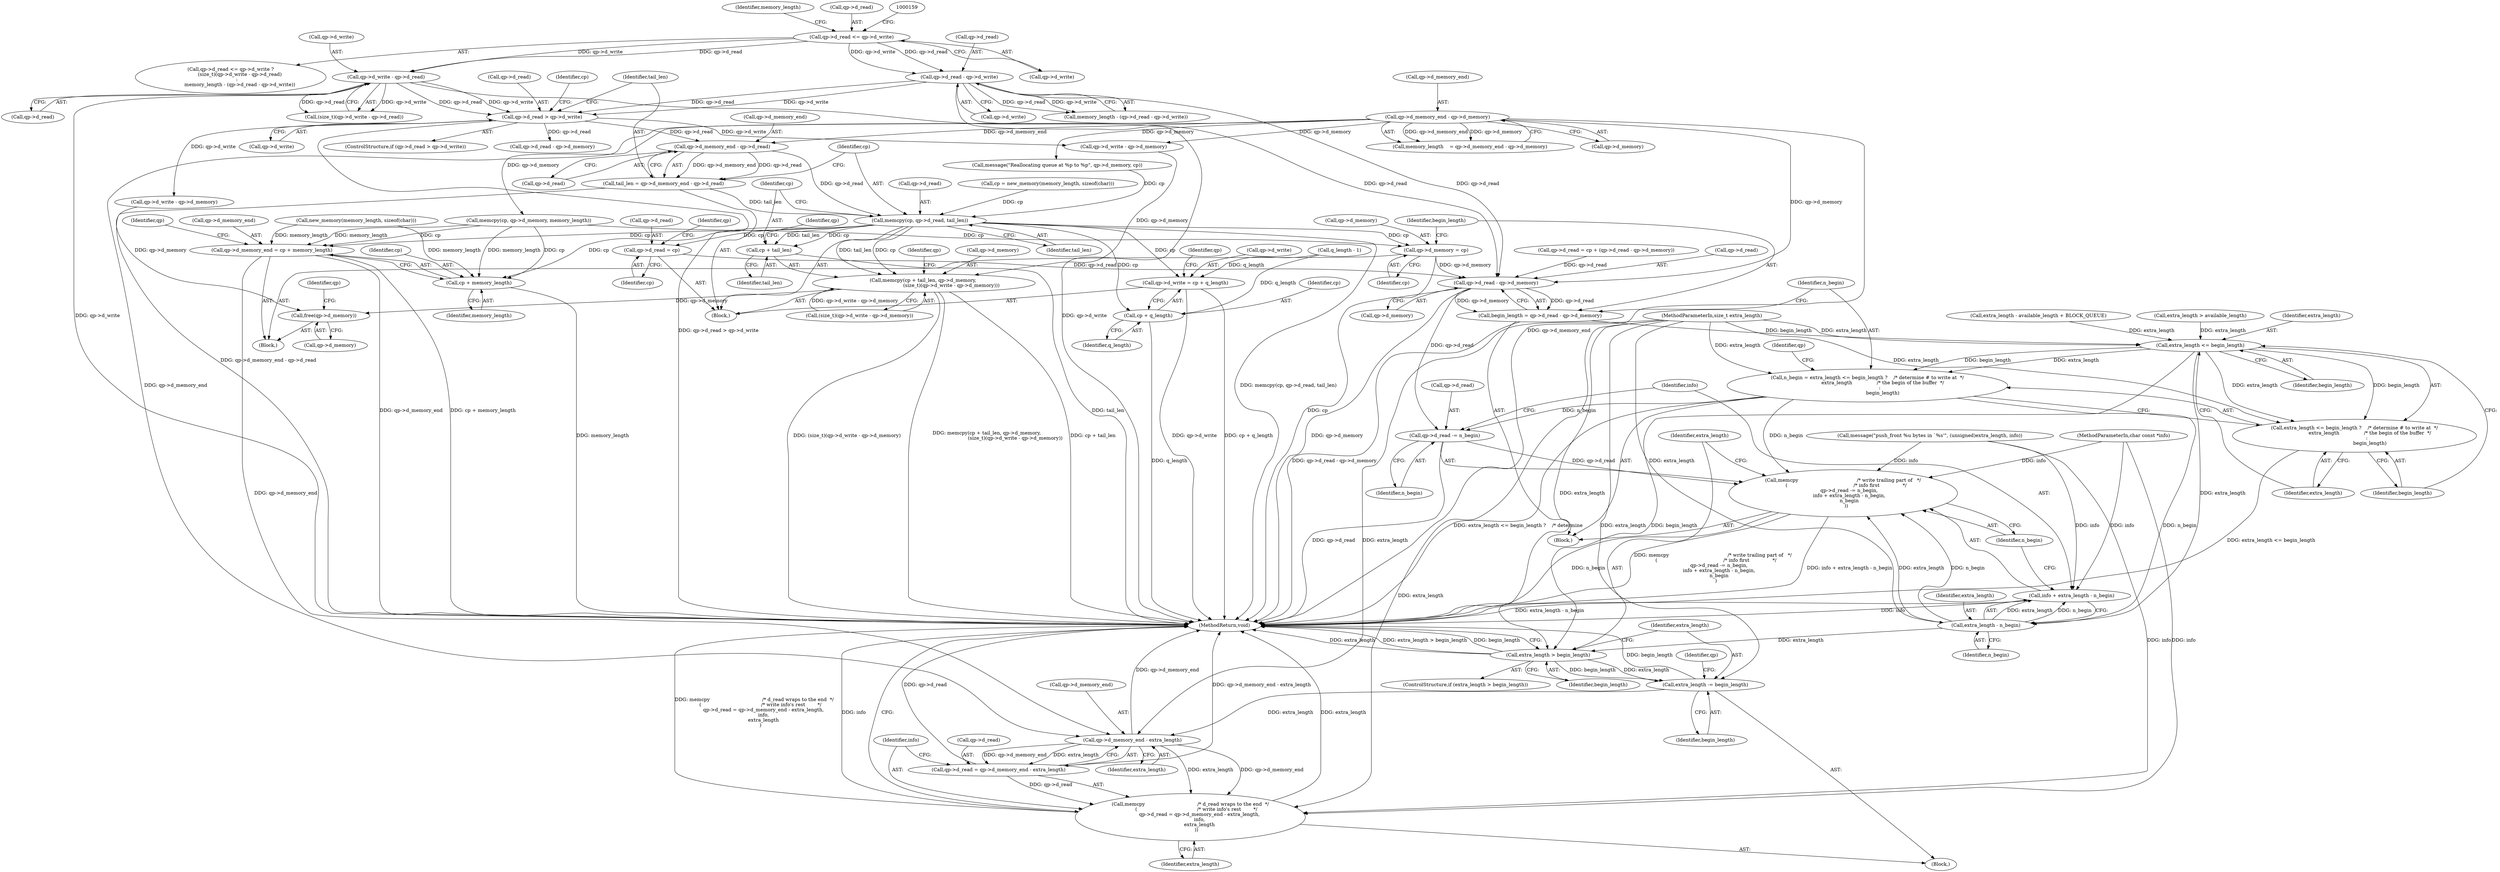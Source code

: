 digraph "0_yodl_fd85f8c94182558ff1480d06a236d6fb927979a3@API" {
"1000231" [label="(Call,qp->d_memory_end - qp->d_read)"];
"1000141" [label="(Call,qp->d_memory_end - qp->d_memory)"];
"1000220" [label="(Call,qp->d_read > qp->d_write)"];
"1000160" [label="(Call,qp->d_write - qp->d_read)"];
"1000151" [label="(Call,qp->d_read <= qp->d_write)"];
"1000169" [label="(Call,qp->d_read - qp->d_write)"];
"1000229" [label="(Call,tail_len = qp->d_memory_end - qp->d_read)"];
"1000238" [label="(Call,memcpy(cp, qp->d_read, tail_len))"];
"1000244" [label="(Call,memcpy(cp + tail_len, qp->d_memory, \n                                    (size_t)(qp->d_write - qp->d_memory)))"];
"1000306" [label="(Call,free(qp->d_memory))"];
"1000245" [label="(Call,cp + tail_len)"];
"1000260" [label="(Call,qp->d_write = cp + q_length)"];
"1000264" [label="(Call,cp + q_length)"];
"1000267" [label="(Call,qp->d_read = cp)"];
"1000324" [label="(Call,qp->d_read - qp->d_memory)"];
"1000322" [label="(Call,begin_length = qp->d_read - qp->d_memory)"];
"1000334" [label="(Call,extra_length <= begin_length)"];
"1000331" [label="(Call,n_begin = extra_length <= begin_length ?    /* determine # to write at  */\n                    extra_length                /* the begin of the buffer  */\n                :\n                    begin_length)"];
"1000339" [label="(Call,memcpy                                      /* write trailing part of   */\n    (                                           /* info first               */\n        qp->d_read -= n_begin,\n        info + extra_length - n_begin,\n        n_begin\n    ))"];
"1000340" [label="(Call,qp->d_read -= n_begin)"];
"1000347" [label="(Call,extra_length - n_begin)"];
"1000345" [label="(Call,info + extra_length - n_begin)"];
"1000352" [label="(Call,extra_length > begin_length)"];
"1000356" [label="(Call,extra_length -= begin_length)"];
"1000364" [label="(Call,qp->d_memory_end - extra_length)"];
"1000359" [label="(Call,memcpy                                  /* d_read wraps to the end  */\n        (                                       /* write info's rest        */\n            qp->d_read = qp->d_memory_end - extra_length,\n            info,\n            extra_length\n        ))"];
"1000360" [label="(Call,qp->d_read = qp->d_memory_end - extra_length)"];
"1000333" [label="(Call,extra_length <= begin_length ?    /* determine # to write at  */\n                    extra_length                /* the begin of the buffer  */\n                :\n                    begin_length)"];
"1000310" [label="(Call,qp->d_memory_end = cp + memory_length)"];
"1000314" [label="(Call,cp + memory_length)"];
"1000317" [label="(Call,qp->d_memory = cp)"];
"1000317" [label="(Call,qp->d_memory = cp)"];
"1000265" [label="(Identifier,cp)"];
"1000339" [label="(Call,memcpy                                      /* write trailing part of   */\n    (                                           /* info first               */\n        qp->d_read -= n_begin,\n        info + extra_length - n_begin,\n        n_begin\n    ))"];
"1000126" [label="(MethodParameterIn,size_t extra_length)"];
"1000369" [label="(Identifier,info)"];
"1000322" [label="(Call,begin_length = qp->d_read - qp->d_memory)"];
"1000347" [label="(Call,extra_length - n_begin)"];
"1000246" [label="(Identifier,cp)"];
"1000307" [label="(Call,qp->d_memory)"];
"1000269" [label="(Identifier,qp)"];
"1000346" [label="(Identifier,info)"];
"1000361" [label="(Call,qp->d_read)"];
"1000353" [label="(Identifier,extra_length)"];
"1000286" [label="(Call,qp->d_read - qp->d_memory)"];
"1000151" [label="(Call,qp->d_read <= qp->d_write)"];
"1000213" [label="(Call,message(\"Reallocating queue at %p to %p\", qp->d_memory, cp))"];
"1000168" [label="(Identifier,memory_length)"];
"1000239" [label="(Identifier,cp)"];
"1000247" [label="(Identifier,tail_len)"];
"1000371" [label="(MethodReturn,void)"];
"1000224" [label="(Call,qp->d_write)"];
"1000161" [label="(Call,qp->d_write)"];
"1000352" [label="(Call,extra_length > begin_length)"];
"1000186" [label="(Call,message(\"push_front %u bytes in `%s'\", (unsigned)extra_length, info))"];
"1000139" [label="(Call,memory_length    = qp->d_memory_end - qp->d_memory)"];
"1000306" [label="(Call,free(qp->d_memory))"];
"1000359" [label="(Call,memcpy                                  /* d_read wraps to the end  */\n        (                                       /* write info's rest        */\n            qp->d_read = qp->d_memory_end - extra_length,\n            info,\n            extra_length\n        ))"];
"1000267" [label="(Call,qp->d_read = cp)"];
"1000368" [label="(Identifier,extra_length)"];
"1000145" [label="(Call,qp->d_memory)"];
"1000220" [label="(Call,qp->d_read > qp->d_write)"];
"1000127" [label="(MethodParameterIn,char const *info)"];
"1000196" [label="(Block,)"];
"1000249" [label="(Identifier,qp)"];
"1000128" [label="(Block,)"];
"1000341" [label="(Call,qp->d_read)"];
"1000274" [label="(Call,memcpy(cp, qp->d_memory, memory_length))"];
"1000271" [label="(Identifier,cp)"];
"1000336" [label="(Identifier,begin_length)"];
"1000243" [label="(Identifier,tail_len)"];
"1000360" [label="(Call,qp->d_read = qp->d_memory_end - extra_length)"];
"1000158" [label="(Call,(size_t)(qp->d_write - qp->d_read))"];
"1000199" [label="(Call,extra_length - available_length + BLOCK_QUEUE)"];
"1000264" [label="(Call,cp + q_length)"];
"1000280" [label="(Call,qp->d_read = cp + (qp->d_read - qp->d_memory))"];
"1000240" [label="(Call,qp->d_read)"];
"1000312" [label="(Identifier,qp)"];
"1000235" [label="(Call,qp->d_read)"];
"1000231" [label="(Call,qp->d_memory_end - qp->d_read)"];
"1000230" [label="(Identifier,tail_len)"];
"1000206" [label="(Call,new_memory(memory_length, sizeof(char)))"];
"1000351" [label="(ControlStructure,if (extra_length > begin_length))"];
"1000229" [label="(Call,tail_len = qp->d_memory_end - qp->d_read)"];
"1000323" [label="(Identifier,begin_length)"];
"1000356" [label="(Call,extra_length -= begin_length)"];
"1000344" [label="(Identifier,n_begin)"];
"1000275" [label="(Identifier,cp)"];
"1000315" [label="(Identifier,cp)"];
"1000221" [label="(Call,qp->d_read)"];
"1000169" [label="(Call,qp->d_read - qp->d_write)"];
"1000338" [label="(Identifier,begin_length)"];
"1000193" [label="(Call,extra_length > available_length)"];
"1000332" [label="(Identifier,n_begin)"];
"1000319" [label="(Identifier,qp)"];
"1000219" [label="(ControlStructure,if (qp->d_read > qp->d_write))"];
"1000318" [label="(Call,qp->d_memory)"];
"1000141" [label="(Call,qp->d_memory_end - qp->d_memory)"];
"1000155" [label="(Call,qp->d_write)"];
"1000316" [label="(Identifier,memory_length)"];
"1000253" [label="(Call,qp->d_write - qp->d_memory)"];
"1000245" [label="(Call,cp + tail_len)"];
"1000357" [label="(Identifier,extra_length)"];
"1000308" [label="(Identifier,qp)"];
"1000328" [label="(Call,qp->d_memory)"];
"1000299" [label="(Call,qp->d_write - qp->d_memory)"];
"1000170" [label="(Call,qp->d_read)"];
"1000331" [label="(Call,n_begin = extra_length <= begin_length ?    /* determine # to write at  */\n                    extra_length                /* the begin of the buffer  */\n                :\n                    begin_length)"];
"1000350" [label="(Identifier,n_begin)"];
"1000232" [label="(Call,qp->d_memory_end)"];
"1000349" [label="(Identifier,n_begin)"];
"1000325" [label="(Call,qp->d_read)"];
"1000334" [label="(Call,extra_length <= begin_length)"];
"1000311" [label="(Call,qp->d_memory_end)"];
"1000227" [label="(Block,)"];
"1000355" [label="(Block,)"];
"1000324" [label="(Call,qp->d_read - qp->d_memory)"];
"1000333" [label="(Call,extra_length <= begin_length ?    /* determine # to write at  */\n                    extra_length                /* the begin of the buffer  */\n                :\n                    begin_length)"];
"1000262" [label="(Identifier,qp)"];
"1000364" [label="(Call,qp->d_memory_end - extra_length)"];
"1000150" [label="(Call,qp->d_read <= qp->d_write ?\n            (size_t)(qp->d_write - qp->d_read)\n        :\n            memory_length - (qp->d_read - qp->d_write))"];
"1000354" [label="(Identifier,begin_length)"];
"1000238" [label="(Call,memcpy(cp, qp->d_read, tail_len))"];
"1000142" [label="(Call,qp->d_memory_end)"];
"1000370" [label="(Identifier,extra_length)"];
"1000261" [label="(Call,qp->d_write)"];
"1000348" [label="(Identifier,extra_length)"];
"1000314" [label="(Call,cp + memory_length)"];
"1000340" [label="(Call,qp->d_read -= n_begin)"];
"1000310" [label="(Call,qp->d_memory_end = cp + memory_length)"];
"1000251" [label="(Call,(size_t)(qp->d_write - qp->d_memory))"];
"1000362" [label="(Identifier,qp)"];
"1000337" [label="(Identifier,extra_length)"];
"1000152" [label="(Call,qp->d_read)"];
"1000335" [label="(Identifier,extra_length)"];
"1000173" [label="(Call,qp->d_write)"];
"1000244" [label="(Call,memcpy(cp + tail_len, qp->d_memory, \n                                    (size_t)(qp->d_write - qp->d_memory)))"];
"1000268" [label="(Call,qp->d_read)"];
"1000358" [label="(Identifier,begin_length)"];
"1000164" [label="(Call,qp->d_read)"];
"1000260" [label="(Call,qp->d_write = cp + q_length)"];
"1000345" [label="(Call,info + extra_length - n_begin)"];
"1000180" [label="(Call,q_length - 1)"];
"1000321" [label="(Identifier,cp)"];
"1000248" [label="(Call,qp->d_memory)"];
"1000204" [label="(Call,cp = new_memory(memory_length, sizeof(char)))"];
"1000365" [label="(Call,qp->d_memory_end)"];
"1000160" [label="(Call,qp->d_write - qp->d_read)"];
"1000342" [label="(Identifier,qp)"];
"1000167" [label="(Call,memory_length - (qp->d_read - qp->d_write))"];
"1000266" [label="(Identifier,q_length)"];
"1000231" -> "1000229"  [label="AST: "];
"1000231" -> "1000235"  [label="CFG: "];
"1000232" -> "1000231"  [label="AST: "];
"1000235" -> "1000231"  [label="AST: "];
"1000229" -> "1000231"  [label="CFG: "];
"1000231" -> "1000229"  [label="DDG: qp->d_memory_end"];
"1000231" -> "1000229"  [label="DDG: qp->d_read"];
"1000141" -> "1000231"  [label="DDG: qp->d_memory_end"];
"1000220" -> "1000231"  [label="DDG: qp->d_read"];
"1000231" -> "1000238"  [label="DDG: qp->d_read"];
"1000141" -> "1000139"  [label="AST: "];
"1000141" -> "1000145"  [label="CFG: "];
"1000142" -> "1000141"  [label="AST: "];
"1000145" -> "1000141"  [label="AST: "];
"1000139" -> "1000141"  [label="CFG: "];
"1000141" -> "1000371"  [label="DDG: qp->d_memory_end"];
"1000141" -> "1000139"  [label="DDG: qp->d_memory_end"];
"1000141" -> "1000139"  [label="DDG: qp->d_memory"];
"1000141" -> "1000213"  [label="DDG: qp->d_memory"];
"1000141" -> "1000253"  [label="DDG: qp->d_memory"];
"1000141" -> "1000274"  [label="DDG: qp->d_memory"];
"1000141" -> "1000324"  [label="DDG: qp->d_memory"];
"1000141" -> "1000364"  [label="DDG: qp->d_memory_end"];
"1000220" -> "1000219"  [label="AST: "];
"1000220" -> "1000224"  [label="CFG: "];
"1000221" -> "1000220"  [label="AST: "];
"1000224" -> "1000220"  [label="AST: "];
"1000230" -> "1000220"  [label="CFG: "];
"1000275" -> "1000220"  [label="CFG: "];
"1000220" -> "1000371"  [label="DDG: qp->d_read > qp->d_write"];
"1000160" -> "1000220"  [label="DDG: qp->d_read"];
"1000160" -> "1000220"  [label="DDG: qp->d_write"];
"1000169" -> "1000220"  [label="DDG: qp->d_read"];
"1000169" -> "1000220"  [label="DDG: qp->d_write"];
"1000220" -> "1000253"  [label="DDG: qp->d_write"];
"1000220" -> "1000286"  [label="DDG: qp->d_read"];
"1000220" -> "1000299"  [label="DDG: qp->d_write"];
"1000160" -> "1000158"  [label="AST: "];
"1000160" -> "1000164"  [label="CFG: "];
"1000161" -> "1000160"  [label="AST: "];
"1000164" -> "1000160"  [label="AST: "];
"1000158" -> "1000160"  [label="CFG: "];
"1000160" -> "1000371"  [label="DDG: qp->d_write"];
"1000160" -> "1000158"  [label="DDG: qp->d_write"];
"1000160" -> "1000158"  [label="DDG: qp->d_read"];
"1000151" -> "1000160"  [label="DDG: qp->d_write"];
"1000151" -> "1000160"  [label="DDG: qp->d_read"];
"1000160" -> "1000324"  [label="DDG: qp->d_read"];
"1000151" -> "1000150"  [label="AST: "];
"1000151" -> "1000155"  [label="CFG: "];
"1000152" -> "1000151"  [label="AST: "];
"1000155" -> "1000151"  [label="AST: "];
"1000159" -> "1000151"  [label="CFG: "];
"1000168" -> "1000151"  [label="CFG: "];
"1000151" -> "1000169"  [label="DDG: qp->d_read"];
"1000151" -> "1000169"  [label="DDG: qp->d_write"];
"1000169" -> "1000167"  [label="AST: "];
"1000169" -> "1000173"  [label="CFG: "];
"1000170" -> "1000169"  [label="AST: "];
"1000173" -> "1000169"  [label="AST: "];
"1000167" -> "1000169"  [label="CFG: "];
"1000169" -> "1000371"  [label="DDG: qp->d_write"];
"1000169" -> "1000167"  [label="DDG: qp->d_read"];
"1000169" -> "1000167"  [label="DDG: qp->d_write"];
"1000169" -> "1000324"  [label="DDG: qp->d_read"];
"1000229" -> "1000227"  [label="AST: "];
"1000230" -> "1000229"  [label="AST: "];
"1000239" -> "1000229"  [label="CFG: "];
"1000229" -> "1000371"  [label="DDG: qp->d_memory_end - qp->d_read"];
"1000229" -> "1000238"  [label="DDG: tail_len"];
"1000238" -> "1000227"  [label="AST: "];
"1000238" -> "1000243"  [label="CFG: "];
"1000239" -> "1000238"  [label="AST: "];
"1000240" -> "1000238"  [label="AST: "];
"1000243" -> "1000238"  [label="AST: "];
"1000246" -> "1000238"  [label="CFG: "];
"1000238" -> "1000371"  [label="DDG: memcpy(cp, qp->d_read, tail_len)"];
"1000213" -> "1000238"  [label="DDG: cp"];
"1000204" -> "1000238"  [label="DDG: cp"];
"1000238" -> "1000244"  [label="DDG: cp"];
"1000238" -> "1000244"  [label="DDG: tail_len"];
"1000238" -> "1000245"  [label="DDG: cp"];
"1000238" -> "1000245"  [label="DDG: tail_len"];
"1000238" -> "1000260"  [label="DDG: cp"];
"1000238" -> "1000264"  [label="DDG: cp"];
"1000238" -> "1000267"  [label="DDG: cp"];
"1000238" -> "1000310"  [label="DDG: cp"];
"1000238" -> "1000314"  [label="DDG: cp"];
"1000238" -> "1000317"  [label="DDG: cp"];
"1000244" -> "1000227"  [label="AST: "];
"1000244" -> "1000251"  [label="CFG: "];
"1000245" -> "1000244"  [label="AST: "];
"1000248" -> "1000244"  [label="AST: "];
"1000251" -> "1000244"  [label="AST: "];
"1000262" -> "1000244"  [label="CFG: "];
"1000244" -> "1000371"  [label="DDG: cp + tail_len"];
"1000244" -> "1000371"  [label="DDG: (size_t)(qp->d_write - qp->d_memory)"];
"1000244" -> "1000371"  [label="DDG: memcpy(cp + tail_len, qp->d_memory, \n                                    (size_t)(qp->d_write - qp->d_memory))"];
"1000253" -> "1000244"  [label="DDG: qp->d_memory"];
"1000251" -> "1000244"  [label="DDG: qp->d_write - qp->d_memory"];
"1000244" -> "1000306"  [label="DDG: qp->d_memory"];
"1000306" -> "1000196"  [label="AST: "];
"1000306" -> "1000307"  [label="CFG: "];
"1000307" -> "1000306"  [label="AST: "];
"1000312" -> "1000306"  [label="CFG: "];
"1000299" -> "1000306"  [label="DDG: qp->d_memory"];
"1000245" -> "1000247"  [label="CFG: "];
"1000246" -> "1000245"  [label="AST: "];
"1000247" -> "1000245"  [label="AST: "];
"1000249" -> "1000245"  [label="CFG: "];
"1000245" -> "1000371"  [label="DDG: tail_len"];
"1000260" -> "1000227"  [label="AST: "];
"1000260" -> "1000264"  [label="CFG: "];
"1000261" -> "1000260"  [label="AST: "];
"1000264" -> "1000260"  [label="AST: "];
"1000269" -> "1000260"  [label="CFG: "];
"1000260" -> "1000371"  [label="DDG: cp + q_length"];
"1000260" -> "1000371"  [label="DDG: qp->d_write"];
"1000180" -> "1000260"  [label="DDG: q_length"];
"1000264" -> "1000266"  [label="CFG: "];
"1000265" -> "1000264"  [label="AST: "];
"1000266" -> "1000264"  [label="AST: "];
"1000264" -> "1000371"  [label="DDG: q_length"];
"1000180" -> "1000264"  [label="DDG: q_length"];
"1000267" -> "1000227"  [label="AST: "];
"1000267" -> "1000271"  [label="CFG: "];
"1000268" -> "1000267"  [label="AST: "];
"1000271" -> "1000267"  [label="AST: "];
"1000308" -> "1000267"  [label="CFG: "];
"1000267" -> "1000324"  [label="DDG: qp->d_read"];
"1000324" -> "1000322"  [label="AST: "];
"1000324" -> "1000328"  [label="CFG: "];
"1000325" -> "1000324"  [label="AST: "];
"1000328" -> "1000324"  [label="AST: "];
"1000322" -> "1000324"  [label="CFG: "];
"1000324" -> "1000371"  [label="DDG: qp->d_memory"];
"1000324" -> "1000322"  [label="DDG: qp->d_read"];
"1000324" -> "1000322"  [label="DDG: qp->d_memory"];
"1000280" -> "1000324"  [label="DDG: qp->d_read"];
"1000317" -> "1000324"  [label="DDG: qp->d_memory"];
"1000324" -> "1000340"  [label="DDG: qp->d_read"];
"1000322" -> "1000128"  [label="AST: "];
"1000323" -> "1000322"  [label="AST: "];
"1000332" -> "1000322"  [label="CFG: "];
"1000322" -> "1000371"  [label="DDG: qp->d_read - qp->d_memory"];
"1000322" -> "1000334"  [label="DDG: begin_length"];
"1000334" -> "1000333"  [label="AST: "];
"1000334" -> "1000336"  [label="CFG: "];
"1000335" -> "1000334"  [label="AST: "];
"1000336" -> "1000334"  [label="AST: "];
"1000337" -> "1000334"  [label="CFG: "];
"1000338" -> "1000334"  [label="CFG: "];
"1000334" -> "1000331"  [label="DDG: extra_length"];
"1000334" -> "1000331"  [label="DDG: begin_length"];
"1000193" -> "1000334"  [label="DDG: extra_length"];
"1000199" -> "1000334"  [label="DDG: extra_length"];
"1000126" -> "1000334"  [label="DDG: extra_length"];
"1000334" -> "1000333"  [label="DDG: extra_length"];
"1000334" -> "1000333"  [label="DDG: begin_length"];
"1000334" -> "1000347"  [label="DDG: extra_length"];
"1000334" -> "1000352"  [label="DDG: begin_length"];
"1000331" -> "1000128"  [label="AST: "];
"1000331" -> "1000333"  [label="CFG: "];
"1000332" -> "1000331"  [label="AST: "];
"1000333" -> "1000331"  [label="AST: "];
"1000342" -> "1000331"  [label="CFG: "];
"1000331" -> "1000371"  [label="DDG: extra_length <= begin_length ?    /* determine "];
"1000126" -> "1000331"  [label="DDG: extra_length"];
"1000331" -> "1000339"  [label="DDG: n_begin"];
"1000331" -> "1000340"  [label="DDG: n_begin"];
"1000331" -> "1000347"  [label="DDG: n_begin"];
"1000339" -> "1000128"  [label="AST: "];
"1000339" -> "1000350"  [label="CFG: "];
"1000340" -> "1000339"  [label="AST: "];
"1000345" -> "1000339"  [label="AST: "];
"1000350" -> "1000339"  [label="AST: "];
"1000353" -> "1000339"  [label="CFG: "];
"1000339" -> "1000371"  [label="DDG: n_begin"];
"1000339" -> "1000371"  [label="DDG: memcpy                                      /* write trailing part of   */\n    (                                           /* info first               */\n        qp->d_read -= n_begin,\n        info + extra_length - n_begin,\n        n_begin\n    )"];
"1000339" -> "1000371"  [label="DDG: info + extra_length - n_begin"];
"1000340" -> "1000339"  [label="DDG: qp->d_read"];
"1000186" -> "1000339"  [label="DDG: info"];
"1000127" -> "1000339"  [label="DDG: info"];
"1000347" -> "1000339"  [label="DDG: extra_length"];
"1000347" -> "1000339"  [label="DDG: n_begin"];
"1000340" -> "1000344"  [label="CFG: "];
"1000341" -> "1000340"  [label="AST: "];
"1000344" -> "1000340"  [label="AST: "];
"1000346" -> "1000340"  [label="CFG: "];
"1000340" -> "1000371"  [label="DDG: qp->d_read"];
"1000347" -> "1000345"  [label="AST: "];
"1000347" -> "1000349"  [label="CFG: "];
"1000348" -> "1000347"  [label="AST: "];
"1000349" -> "1000347"  [label="AST: "];
"1000345" -> "1000347"  [label="CFG: "];
"1000347" -> "1000345"  [label="DDG: extra_length"];
"1000347" -> "1000345"  [label="DDG: n_begin"];
"1000126" -> "1000347"  [label="DDG: extra_length"];
"1000347" -> "1000352"  [label="DDG: extra_length"];
"1000346" -> "1000345"  [label="AST: "];
"1000350" -> "1000345"  [label="CFG: "];
"1000345" -> "1000371"  [label="DDG: extra_length - n_begin"];
"1000345" -> "1000371"  [label="DDG: info"];
"1000186" -> "1000345"  [label="DDG: info"];
"1000127" -> "1000345"  [label="DDG: info"];
"1000352" -> "1000351"  [label="AST: "];
"1000352" -> "1000354"  [label="CFG: "];
"1000353" -> "1000352"  [label="AST: "];
"1000354" -> "1000352"  [label="AST: "];
"1000357" -> "1000352"  [label="CFG: "];
"1000371" -> "1000352"  [label="CFG: "];
"1000352" -> "1000371"  [label="DDG: extra_length"];
"1000352" -> "1000371"  [label="DDG: extra_length > begin_length"];
"1000352" -> "1000371"  [label="DDG: begin_length"];
"1000126" -> "1000352"  [label="DDG: extra_length"];
"1000352" -> "1000356"  [label="DDG: begin_length"];
"1000352" -> "1000356"  [label="DDG: extra_length"];
"1000356" -> "1000355"  [label="AST: "];
"1000356" -> "1000358"  [label="CFG: "];
"1000357" -> "1000356"  [label="AST: "];
"1000358" -> "1000356"  [label="AST: "];
"1000362" -> "1000356"  [label="CFG: "];
"1000356" -> "1000371"  [label="DDG: begin_length"];
"1000126" -> "1000356"  [label="DDG: extra_length"];
"1000356" -> "1000364"  [label="DDG: extra_length"];
"1000364" -> "1000360"  [label="AST: "];
"1000364" -> "1000368"  [label="CFG: "];
"1000365" -> "1000364"  [label="AST: "];
"1000368" -> "1000364"  [label="AST: "];
"1000360" -> "1000364"  [label="CFG: "];
"1000364" -> "1000371"  [label="DDG: qp->d_memory_end"];
"1000364" -> "1000359"  [label="DDG: qp->d_memory_end"];
"1000364" -> "1000359"  [label="DDG: extra_length"];
"1000364" -> "1000360"  [label="DDG: qp->d_memory_end"];
"1000364" -> "1000360"  [label="DDG: extra_length"];
"1000310" -> "1000364"  [label="DDG: qp->d_memory_end"];
"1000126" -> "1000364"  [label="DDG: extra_length"];
"1000359" -> "1000355"  [label="AST: "];
"1000359" -> "1000370"  [label="CFG: "];
"1000360" -> "1000359"  [label="AST: "];
"1000369" -> "1000359"  [label="AST: "];
"1000370" -> "1000359"  [label="AST: "];
"1000371" -> "1000359"  [label="CFG: "];
"1000359" -> "1000371"  [label="DDG: info"];
"1000359" -> "1000371"  [label="DDG: extra_length"];
"1000359" -> "1000371"  [label="DDG: memcpy                                  /* d_read wraps to the end  */\n        (                                       /* write info's rest        */\n            qp->d_read = qp->d_memory_end - extra_length,\n            info,\n            extra_length\n        )"];
"1000360" -> "1000359"  [label="DDG: qp->d_read"];
"1000127" -> "1000359"  [label="DDG: info"];
"1000186" -> "1000359"  [label="DDG: info"];
"1000126" -> "1000359"  [label="DDG: extra_length"];
"1000361" -> "1000360"  [label="AST: "];
"1000369" -> "1000360"  [label="CFG: "];
"1000360" -> "1000371"  [label="DDG: qp->d_read"];
"1000360" -> "1000371"  [label="DDG: qp->d_memory_end - extra_length"];
"1000333" -> "1000337"  [label="CFG: "];
"1000333" -> "1000338"  [label="CFG: "];
"1000337" -> "1000333"  [label="AST: "];
"1000338" -> "1000333"  [label="AST: "];
"1000333" -> "1000371"  [label="DDG: extra_length <= begin_length"];
"1000126" -> "1000333"  [label="DDG: extra_length"];
"1000310" -> "1000196"  [label="AST: "];
"1000310" -> "1000314"  [label="CFG: "];
"1000311" -> "1000310"  [label="AST: "];
"1000314" -> "1000310"  [label="AST: "];
"1000319" -> "1000310"  [label="CFG: "];
"1000310" -> "1000371"  [label="DDG: qp->d_memory_end"];
"1000310" -> "1000371"  [label="DDG: cp + memory_length"];
"1000274" -> "1000310"  [label="DDG: cp"];
"1000274" -> "1000310"  [label="DDG: memory_length"];
"1000206" -> "1000310"  [label="DDG: memory_length"];
"1000314" -> "1000316"  [label="CFG: "];
"1000315" -> "1000314"  [label="AST: "];
"1000316" -> "1000314"  [label="AST: "];
"1000314" -> "1000371"  [label="DDG: memory_length"];
"1000274" -> "1000314"  [label="DDG: cp"];
"1000274" -> "1000314"  [label="DDG: memory_length"];
"1000206" -> "1000314"  [label="DDG: memory_length"];
"1000317" -> "1000196"  [label="AST: "];
"1000317" -> "1000321"  [label="CFG: "];
"1000318" -> "1000317"  [label="AST: "];
"1000321" -> "1000317"  [label="AST: "];
"1000323" -> "1000317"  [label="CFG: "];
"1000317" -> "1000371"  [label="DDG: cp"];
"1000274" -> "1000317"  [label="DDG: cp"];
}
